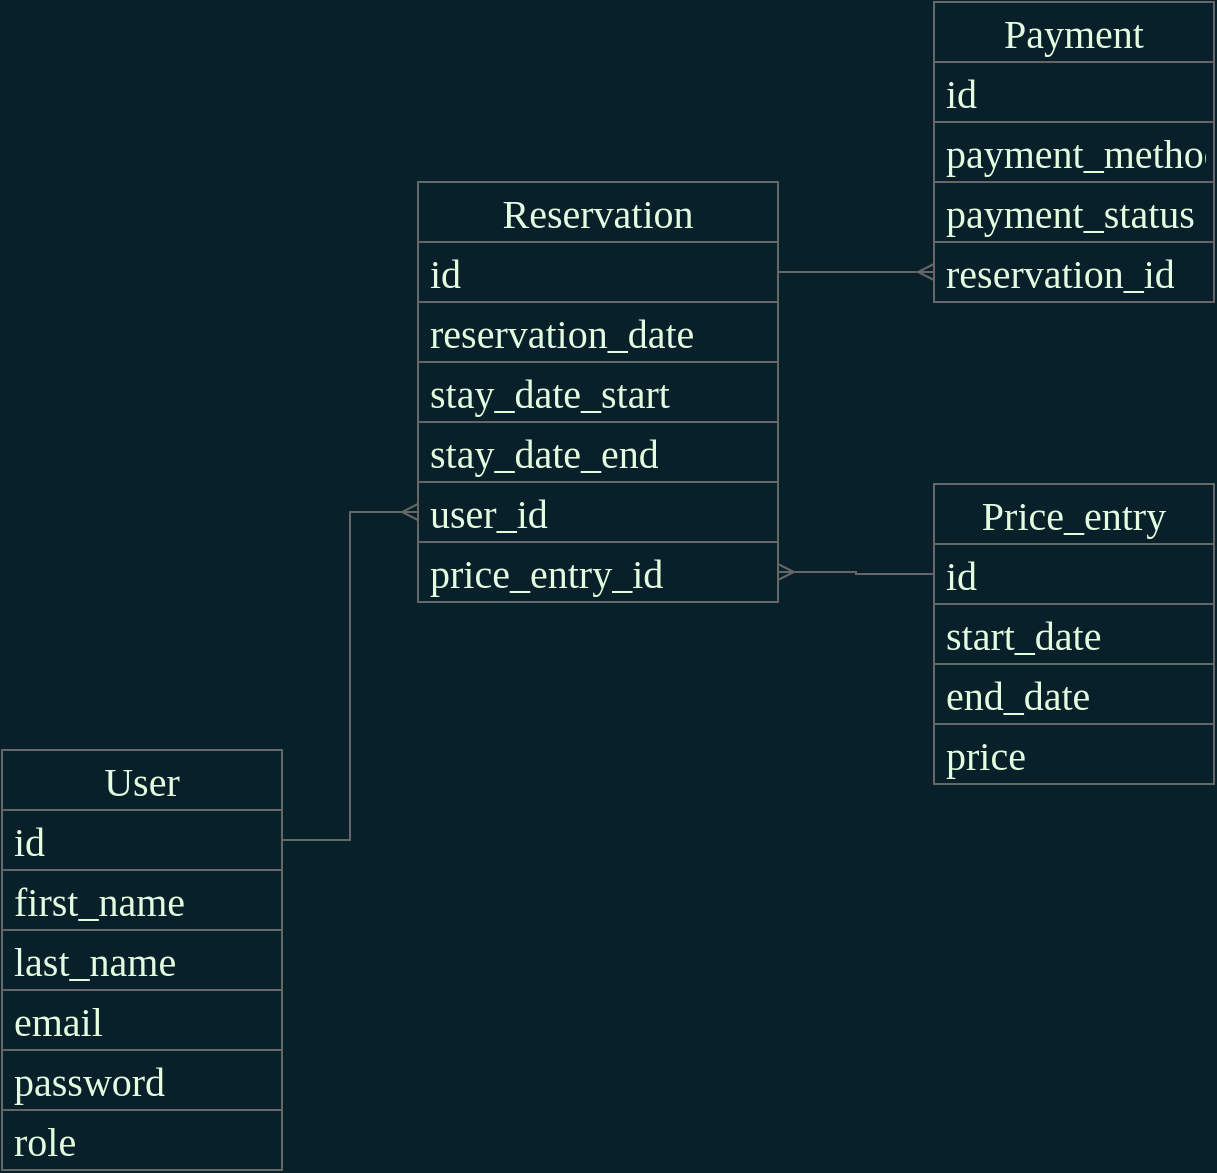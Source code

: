 <mxfile version="20.5.3" type="embed"><diagram name="Strona-1" id="XBDr2kZUVT0_4FQHaRds"><mxGraphModel dx="1093" dy="1113" grid="0" gridSize="10" guides="1" tooltips="1" connect="1" arrows="1" fold="1" page="0" pageScale="1" pageWidth="1654" pageHeight="2336" background="#072029" math="0" shadow="0"><root><object label="" id="0"><mxCell/></object><mxCell id="1" parent="0"/><mxCell id="ts6KQhoLqLEXD3TsmYE_-1" value="Reservation" style="swimlane;fontStyle=0;childLayout=stackLayout;horizontal=1;startSize=30;horizontalStack=0;resizeParent=1;resizeParentMax=0;resizeLast=0;collapsible=1;marginBottom=0;whiteSpace=wrap;html=1;hachureGap=4;fontFamily=Times New Roman;fontSize=20;fillColor=none;swimlaneLine=1;strokeColor=#666666;fontColor=#E4FDE1;rounded=0;sketch=0;" parent="1" vertex="1"><mxGeometry x="560" y="70" width="180" height="210" as="geometry"/></mxCell><mxCell id="ts6KQhoLqLEXD3TsmYE_-2" value="id" style="text;strokeColor=#666666;fillColor=none;align=left;verticalAlign=middle;spacingLeft=4;spacingRight=4;overflow=hidden;points=[[0,0.5],[1,0.5]];portConstraint=eastwest;rotatable=0;whiteSpace=wrap;html=1;fontSize=20;fontFamily=Times New Roman;fontColor=#E4FDE1;rounded=0;sketch=0;" parent="ts6KQhoLqLEXD3TsmYE_-1" vertex="1"><mxGeometry y="30" width="180" height="30" as="geometry"/></mxCell><mxCell id="ts6KQhoLqLEXD3TsmYE_-3" value="reservation_date" style="text;strokeColor=#666666;fillColor=none;align=left;verticalAlign=middle;spacingLeft=4;spacingRight=4;overflow=hidden;points=[[0,0.5],[1,0.5]];portConstraint=eastwest;rotatable=0;whiteSpace=wrap;html=1;fontSize=20;fontFamily=Times New Roman;fontColor=#E4FDE1;rounded=0;sketch=0;" parent="ts6KQhoLqLEXD3TsmYE_-1" vertex="1"><mxGeometry y="60" width="180" height="30" as="geometry"/></mxCell><mxCell id="45" value="stay_date_start" style="text;strokeColor=#666666;fillColor=none;align=left;verticalAlign=middle;spacingLeft=4;spacingRight=4;overflow=hidden;points=[[0,0.5],[1,0.5]];portConstraint=eastwest;rotatable=0;whiteSpace=wrap;html=1;fontSize=20;fontFamily=Times New Roman;fontColor=#E4FDE1;rounded=0;sketch=0;" vertex="1" parent="ts6KQhoLqLEXD3TsmYE_-1"><mxGeometry y="90" width="180" height="30" as="geometry"/></mxCell><mxCell id="ts6KQhoLqLEXD3TsmYE_-4" value="stay_date_end" style="text;strokeColor=#666666;fillColor=none;align=left;verticalAlign=middle;spacingLeft=4;spacingRight=4;overflow=hidden;points=[[0,0.5],[1,0.5]];portConstraint=eastwest;rotatable=0;whiteSpace=wrap;html=1;fontSize=20;fontFamily=Times New Roman;fontColor=#E4FDE1;rounded=0;sketch=0;" parent="ts6KQhoLqLEXD3TsmYE_-1" vertex="1"><mxGeometry y="120" width="180" height="30" as="geometry"/></mxCell><mxCell id="20" value="user_id" style="text;strokeColor=#666666;fillColor=none;align=left;verticalAlign=middle;spacingLeft=4;spacingRight=4;overflow=hidden;points=[[0,0.5],[1,0.5]];portConstraint=eastwest;rotatable=0;whiteSpace=wrap;html=1;fontSize=20;fontFamily=Times New Roman;fontColor=#E4FDE1;rounded=0;sketch=0;" parent="ts6KQhoLqLEXD3TsmYE_-1" vertex="1"><mxGeometry y="150" width="180" height="30" as="geometry"/></mxCell><mxCell id="39" value="price_entry_id" style="text;strokeColor=#666666;fillColor=none;align=left;verticalAlign=middle;spacingLeft=4;spacingRight=4;overflow=hidden;points=[[0,0.5],[1,0.5]];portConstraint=eastwest;rotatable=0;whiteSpace=wrap;html=1;fontSize=20;fontFamily=Times New Roman;fontColor=#E4FDE1;rounded=0;sketch=0;" parent="ts6KQhoLqLEXD3TsmYE_-1" vertex="1"><mxGeometry y="180" width="180" height="30" as="geometry"/></mxCell><mxCell id="2" value="Price_entry" style="swimlane;fontStyle=0;childLayout=stackLayout;horizontal=1;startSize=30;horizontalStack=0;resizeParent=1;resizeParentMax=0;resizeLast=0;collapsible=1;marginBottom=0;whiteSpace=wrap;html=1;hachureGap=4;fontFamily=Times New Roman;fontSize=20;fillColor=none;swimlaneLine=1;strokeColor=#666666;fontColor=#E4FDE1;rounded=0;sketch=0;" parent="1" vertex="1"><mxGeometry x="818" y="221" width="140" height="150" as="geometry"/></mxCell><mxCell id="3" value="id" style="text;strokeColor=#666666;fillColor=none;align=left;verticalAlign=middle;spacingLeft=4;spacingRight=4;overflow=hidden;points=[[0,0.5],[1,0.5]];portConstraint=eastwest;rotatable=0;whiteSpace=wrap;html=1;fontSize=20;fontFamily=Times New Roman;fontColor=#E4FDE1;rounded=0;sketch=0;" parent="2" vertex="1"><mxGeometry y="30" width="140" height="30" as="geometry"/></mxCell><mxCell id="4" value="start_date" style="text;strokeColor=#666666;fillColor=none;align=left;verticalAlign=middle;spacingLeft=4;spacingRight=4;overflow=hidden;points=[[0,0.5],[1,0.5]];portConstraint=eastwest;rotatable=0;whiteSpace=wrap;html=1;fontSize=20;fontFamily=Times New Roman;fontColor=#E4FDE1;rounded=0;sketch=0;" parent="2" vertex="1"><mxGeometry y="60" width="140" height="30" as="geometry"/></mxCell><mxCell id="29" value="end_date" style="text;strokeColor=#666666;fillColor=none;align=left;verticalAlign=middle;spacingLeft=4;spacingRight=4;overflow=hidden;points=[[0,0.5],[1,0.5]];portConstraint=eastwest;rotatable=0;whiteSpace=wrap;html=1;fontSize=20;fontFamily=Times New Roman;fontColor=#E4FDE1;rounded=0;sketch=0;" parent="2" vertex="1"><mxGeometry y="90" width="140" height="30" as="geometry"/></mxCell><mxCell id="5" value="price" style="text;strokeColor=#666666;fillColor=none;align=left;verticalAlign=middle;spacingLeft=4;spacingRight=4;overflow=hidden;points=[[0,0.5],[1,0.5]];portConstraint=eastwest;rotatable=0;whiteSpace=wrap;html=1;fontSize=20;fontFamily=Times New Roman;fontColor=#E4FDE1;rounded=0;sketch=0;" parent="2" vertex="1"><mxGeometry y="120" width="140" height="30" as="geometry"/></mxCell><mxCell id="10" value="User" style="swimlane;fontStyle=0;childLayout=stackLayout;horizontal=1;startSize=30;horizontalStack=0;resizeParent=1;resizeParentMax=0;resizeLast=0;collapsible=1;marginBottom=0;whiteSpace=wrap;html=1;hachureGap=4;fontFamily=Times New Roman;fontSize=20;fillColor=none;swimlaneLine=1;strokeColor=#666666;fontColor=#E4FDE1;rounded=0;sketch=0;" parent="1" vertex="1"><mxGeometry x="352" y="354" width="140" height="210" as="geometry"/></mxCell><mxCell id="11" value="id" style="text;strokeColor=#666666;fillColor=none;align=left;verticalAlign=middle;spacingLeft=4;spacingRight=4;overflow=hidden;points=[[0,0.5],[1,0.5]];portConstraint=eastwest;rotatable=0;whiteSpace=wrap;html=1;fontSize=20;fontFamily=Times New Roman;fontColor=#E4FDE1;rounded=0;sketch=0;" parent="10" vertex="1"><mxGeometry y="30" width="140" height="30" as="geometry"/></mxCell><mxCell id="13" value="first_name" style="text;strokeColor=#666666;fillColor=none;align=left;verticalAlign=middle;spacingLeft=4;spacingRight=4;overflow=hidden;points=[[0,0.5],[1,0.5]];portConstraint=eastwest;rotatable=0;whiteSpace=wrap;html=1;fontSize=20;fontFamily=Times New Roman;fontColor=#E4FDE1;rounded=0;sketch=0;" parent="10" vertex="1"><mxGeometry y="60" width="140" height="30" as="geometry"/></mxCell><mxCell id="24" value="last_name" style="text;strokeColor=#666666;fillColor=none;align=left;verticalAlign=middle;spacingLeft=4;spacingRight=4;overflow=hidden;points=[[0,0.5],[1,0.5]];portConstraint=eastwest;rotatable=0;whiteSpace=wrap;html=1;fontSize=20;fontFamily=Times New Roman;fontColor=#E4FDE1;rounded=0;sketch=0;" parent="10" vertex="1"><mxGeometry y="90" width="140" height="30" as="geometry"/></mxCell><mxCell id="25" value="email" style="text;strokeColor=#666666;fillColor=none;align=left;verticalAlign=middle;spacingLeft=4;spacingRight=4;overflow=hidden;points=[[0,0.5],[1,0.5]];portConstraint=eastwest;rotatable=0;whiteSpace=wrap;html=1;fontSize=20;fontFamily=Times New Roman;fontColor=#E4FDE1;rounded=0;sketch=0;" parent="10" vertex="1"><mxGeometry y="120" width="140" height="30" as="geometry"/></mxCell><mxCell id="26" value="password" style="text;strokeColor=#666666;fillColor=none;align=left;verticalAlign=middle;spacingLeft=4;spacingRight=4;overflow=hidden;points=[[0,0.5],[1,0.5]];portConstraint=eastwest;rotatable=0;whiteSpace=wrap;html=1;fontSize=20;fontFamily=Times New Roman;fontColor=#E4FDE1;rounded=0;sketch=0;" parent="10" vertex="1"><mxGeometry y="150" width="140" height="30" as="geometry"/></mxCell><mxCell id="27" value="role" style="text;strokeColor=#666666;fillColor=none;align=left;verticalAlign=middle;spacingLeft=4;spacingRight=4;overflow=hidden;points=[[0,0.5],[1,0.5]];portConstraint=eastwest;rotatable=0;whiteSpace=wrap;html=1;fontSize=20;fontFamily=Times New Roman;fontColor=#E4FDE1;rounded=0;sketch=0;" parent="10" vertex="1"><mxGeometry y="180" width="140" height="30" as="geometry"/></mxCell><mxCell id="23" value="" style="edgeStyle=orthogonalEdgeStyle;fontSize=12;html=1;endArrow=ERmany;rounded=0;exitX=1;exitY=0.5;exitDx=0;exitDy=0;entryX=0;entryY=0.5;entryDx=0;entryDy=0;strokeColor=#666666;fontColor=#E4FDE1;sketch=0;labelBackgroundColor=#114B5F;fontFamily=Times New Roman;" parent="1" source="11" target="20" edge="1"><mxGeometry width="100" height="100" relative="1" as="geometry"><mxPoint x="420" y="360" as="sourcePoint"/><mxPoint x="520" y="260" as="targetPoint"/></mxGeometry></mxCell><mxCell id="31" value="Payment" style="swimlane;fontStyle=0;childLayout=stackLayout;horizontal=1;startSize=30;horizontalStack=0;resizeParent=1;resizeParentMax=0;resizeLast=0;collapsible=1;marginBottom=0;whiteSpace=wrap;html=1;hachureGap=4;fontFamily=Times New Roman;fontSize=20;fillColor=none;swimlaneLine=1;strokeColor=#666666;fontColor=#E4FDE1;rounded=0;sketch=0;" parent="1" vertex="1"><mxGeometry x="818" y="-20" width="140" height="150" as="geometry"/></mxCell><mxCell id="32" value="id" style="text;strokeColor=#666666;fillColor=none;align=left;verticalAlign=middle;spacingLeft=4;spacingRight=4;overflow=hidden;points=[[0,0.5],[1,0.5]];portConstraint=eastwest;rotatable=0;whiteSpace=wrap;html=1;fontSize=20;fontFamily=Times New Roman;fontColor=#E4FDE1;rounded=0;sketch=0;" parent="31" vertex="1"><mxGeometry y="30" width="140" height="30" as="geometry"/></mxCell><mxCell id="34" value="payment_method" style="text;strokeColor=#666666;fillColor=none;align=left;verticalAlign=middle;spacingLeft=4;spacingRight=4;overflow=hidden;points=[[0,0.5],[1,0.5]];portConstraint=eastwest;rotatable=0;whiteSpace=wrap;html=1;fontSize=20;fontFamily=Times New Roman;fontColor=#E4FDE1;rounded=0;sketch=0;" parent="31" vertex="1"><mxGeometry y="60" width="140" height="30" as="geometry"/></mxCell><mxCell id="35" value="payment_status" style="text;strokeColor=#666666;fillColor=none;align=left;verticalAlign=middle;spacingLeft=4;spacingRight=4;overflow=hidden;points=[[0,0.5],[1,0.5]];portConstraint=eastwest;rotatable=0;whiteSpace=wrap;html=1;fontSize=20;fontFamily=Times New Roman;fontColor=#E4FDE1;rounded=0;sketch=0;" parent="31" vertex="1"><mxGeometry y="90" width="140" height="30" as="geometry"/></mxCell><mxCell id="42" value="reservation_id" style="text;strokeColor=#666666;fillColor=none;align=left;verticalAlign=middle;spacingLeft=4;spacingRight=4;overflow=hidden;points=[[0,0.5],[1,0.5]];portConstraint=eastwest;rotatable=0;whiteSpace=wrap;html=1;fontSize=20;fontFamily=Times New Roman;fontColor=#E4FDE1;rounded=0;sketch=0;" parent="31" vertex="1"><mxGeometry y="120" width="140" height="30" as="geometry"/></mxCell><mxCell id="40" value="" style="edgeStyle=orthogonalEdgeStyle;fontSize=12;html=1;endArrow=ERmany;rounded=0;exitX=0;exitY=0.5;exitDx=0;exitDy=0;entryX=1;entryY=0.5;entryDx=0;entryDy=0;strokeColor=#666666;fontColor=#E4FDE1;sketch=0;labelBackgroundColor=#114B5F;fontFamily=Times New Roman;" parent="1" source="3" target="39" edge="1"><mxGeometry width="100" height="100" relative="1" as="geometry"><mxPoint x="649" y="571" as="sourcePoint"/><mxPoint x="717" y="407" as="targetPoint"/></mxGeometry></mxCell><mxCell id="44" value="" style="edgeStyle=orthogonalEdgeStyle;fontSize=12;html=1;endArrow=ERmany;rounded=0;exitX=1;exitY=0.5;exitDx=0;exitDy=0;entryX=0;entryY=0.5;entryDx=0;entryDy=0;strokeColor=#666666;fontColor=#E4FDE1;sketch=0;labelBackgroundColor=#114B5F;fontFamily=Times New Roman;" parent="1" source="ts6KQhoLqLEXD3TsmYE_-2" target="42" edge="1"><mxGeometry width="100" height="100" relative="1" as="geometry"><mxPoint x="860" y="147" as="sourcePoint"/><mxPoint x="782" y="147" as="targetPoint"/></mxGeometry></mxCell></root></mxGraphModel></diagram></mxfile>
